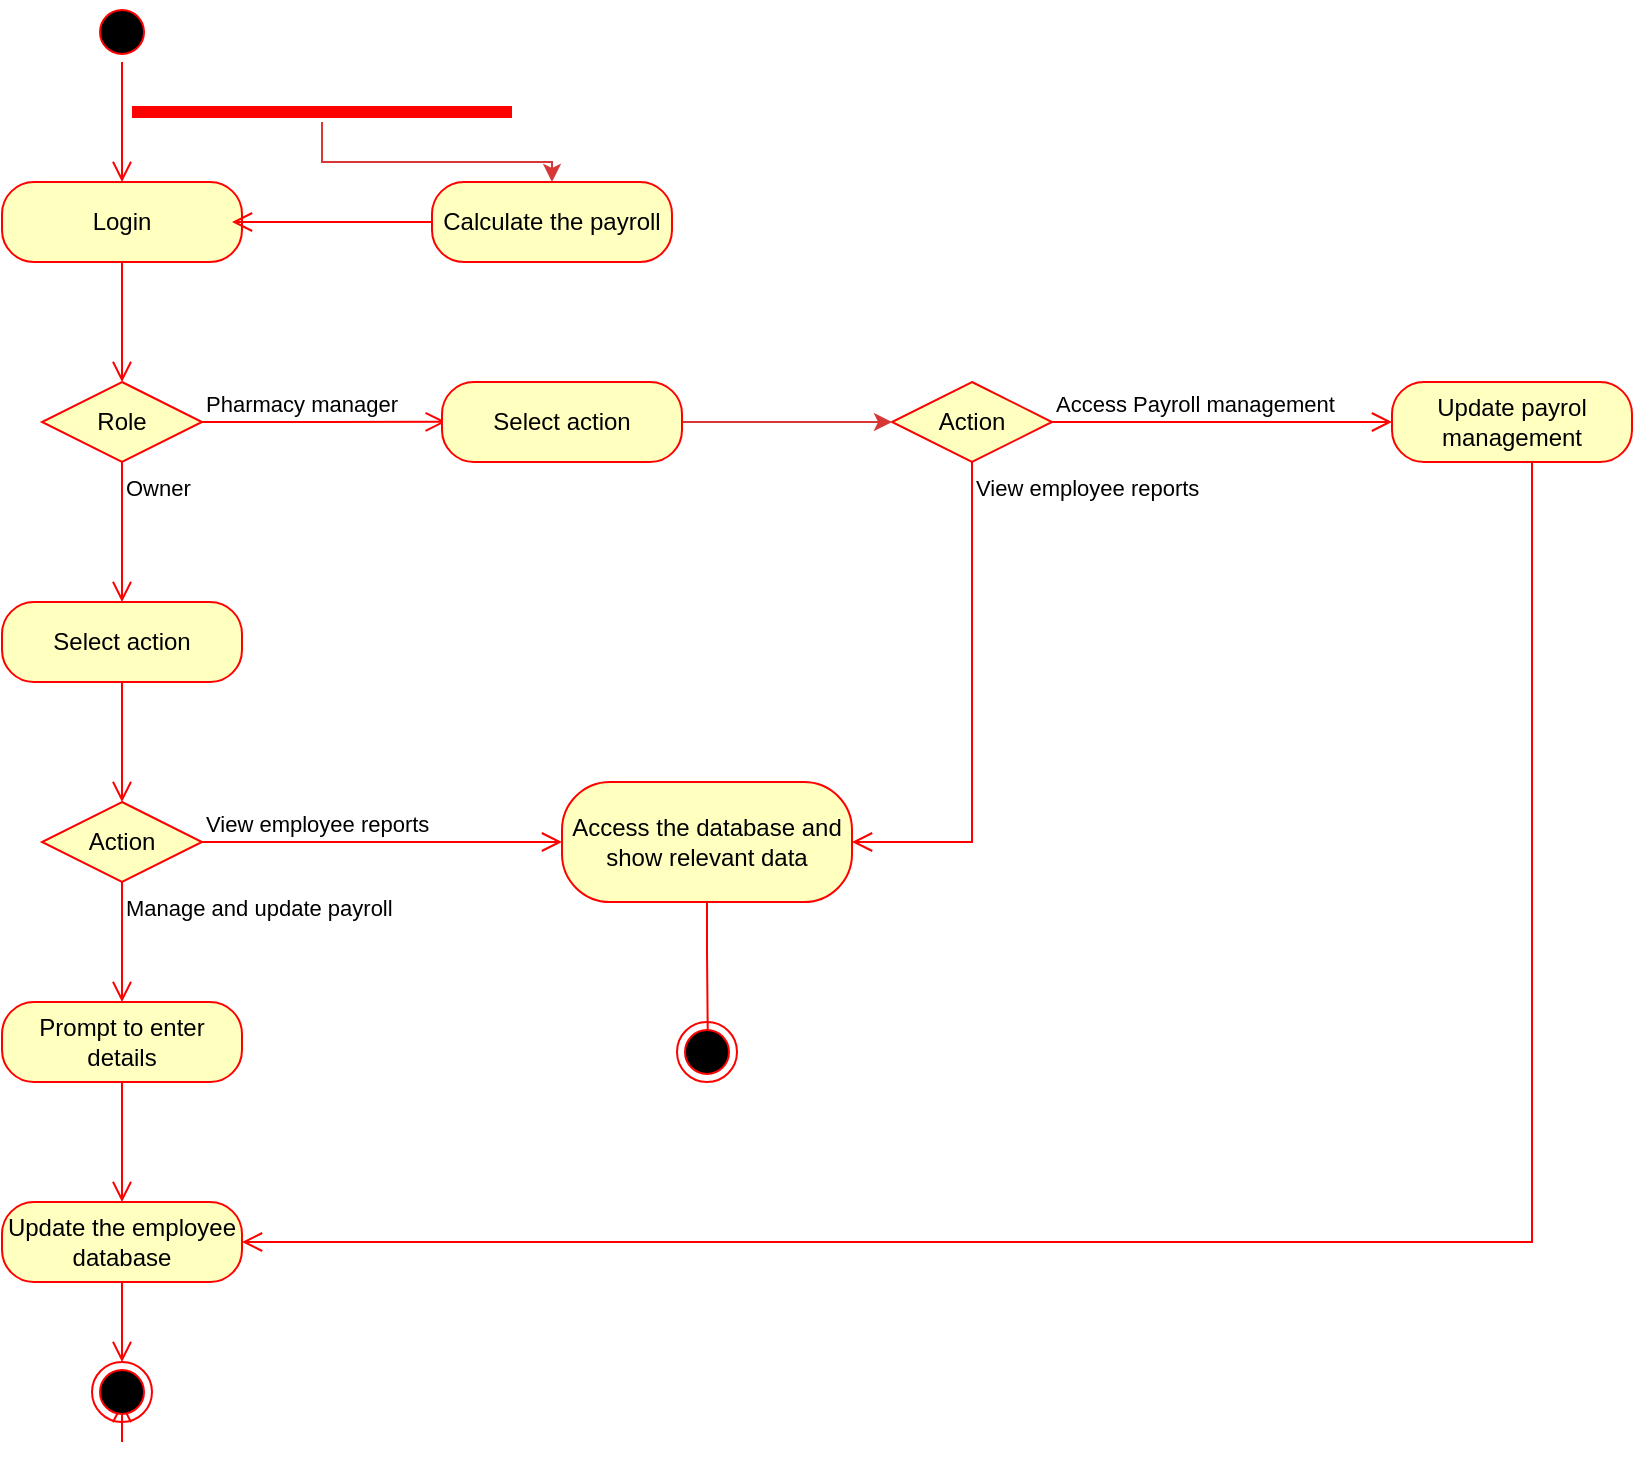 <mxfile version="24.2.2" type="device">
  <diagram name="Page-1" id="gipC9b2wfL6QUg08_dT6">
    <mxGraphModel dx="1224" dy="809" grid="1" gridSize="10" guides="1" tooltips="1" connect="1" arrows="1" fold="1" page="1" pageScale="1" pageWidth="850" pageHeight="1100" math="0" shadow="0">
      <root>
        <mxCell id="0" />
        <mxCell id="1" parent="0" />
        <mxCell id="29lC3EeTpKvnCGlV4LmH-1" value="" style="ellipse;html=1;shape=startState;fillColor=#000000;strokeColor=#ff0000;" parent="1" vertex="1">
          <mxGeometry x="130" y="10" width="30" height="30" as="geometry" />
        </mxCell>
        <mxCell id="29lC3EeTpKvnCGlV4LmH-2" value="" style="edgeStyle=orthogonalEdgeStyle;html=1;verticalAlign=bottom;endArrow=open;endSize=8;strokeColor=#ff0000;rounded=0;" parent="1" source="29lC3EeTpKvnCGlV4LmH-1" edge="1">
          <mxGeometry relative="1" as="geometry">
            <mxPoint x="145" y="100" as="targetPoint" />
          </mxGeometry>
        </mxCell>
        <mxCell id="29lC3EeTpKvnCGlV4LmH-3" value="Login" style="rounded=1;whiteSpace=wrap;html=1;arcSize=40;fontColor=#000000;fillColor=#ffffc0;strokeColor=#ff0000;" parent="1" vertex="1">
          <mxGeometry x="85" y="100" width="120" height="40" as="geometry" />
        </mxCell>
        <mxCell id="29lC3EeTpKvnCGlV4LmH-4" value="" style="edgeStyle=orthogonalEdgeStyle;html=1;verticalAlign=bottom;endArrow=open;endSize=8;strokeColor=#ff0000;rounded=0;" parent="1" source="29lC3EeTpKvnCGlV4LmH-3" edge="1">
          <mxGeometry relative="1" as="geometry">
            <mxPoint x="145" y="200" as="targetPoint" />
          </mxGeometry>
        </mxCell>
        <mxCell id="29lC3EeTpKvnCGlV4LmH-7" value="Role" style="rhombus;whiteSpace=wrap;html=1;fontColor=#000000;fillColor=#ffffc0;strokeColor=#ff0000;" parent="1" vertex="1">
          <mxGeometry x="105" y="200" width="80" height="40" as="geometry" />
        </mxCell>
        <mxCell id="29lC3EeTpKvnCGlV4LmH-8" value="Pharmacy manager" style="edgeStyle=orthogonalEdgeStyle;html=1;align=left;verticalAlign=bottom;endArrow=open;endSize=8;strokeColor=#ff0000;rounded=0;entryX=-0.026;entryY=0.498;entryDx=0;entryDy=0;entryPerimeter=0;" parent="1" source="29lC3EeTpKvnCGlV4LmH-7" edge="1">
          <mxGeometry x="-1" relative="1" as="geometry">
            <mxPoint x="306.88" y="219.92" as="targetPoint" />
          </mxGeometry>
        </mxCell>
        <mxCell id="29lC3EeTpKvnCGlV4LmH-9" value="Owner" style="edgeStyle=orthogonalEdgeStyle;html=1;align=left;verticalAlign=top;endArrow=open;endSize=8;strokeColor=#ff0000;rounded=0;" parent="1" source="29lC3EeTpKvnCGlV4LmH-7" edge="1">
          <mxGeometry x="-1" relative="1" as="geometry">
            <mxPoint x="145" y="310" as="targetPoint" />
          </mxGeometry>
        </mxCell>
        <mxCell id="29lC3EeTpKvnCGlV4LmH-10" value="Select action" style="rounded=1;whiteSpace=wrap;html=1;arcSize=40;fontColor=#000000;fillColor=#ffffc0;strokeColor=#ff0000;" parent="1" vertex="1">
          <mxGeometry x="85" y="310" width="120" height="40" as="geometry" />
        </mxCell>
        <mxCell id="29lC3EeTpKvnCGlV4LmH-11" value="" style="edgeStyle=orthogonalEdgeStyle;html=1;verticalAlign=bottom;endArrow=open;endSize=8;strokeColor=#ff0000;rounded=0;" parent="1" source="29lC3EeTpKvnCGlV4LmH-10" edge="1">
          <mxGeometry relative="1" as="geometry">
            <mxPoint x="145" y="410" as="targetPoint" />
          </mxGeometry>
        </mxCell>
        <mxCell id="29lC3EeTpKvnCGlV4LmH-12" value="Action" style="rhombus;whiteSpace=wrap;html=1;fontColor=#000000;fillColor=#ffffc0;strokeColor=#ff0000;" parent="1" vertex="1">
          <mxGeometry x="105" y="410" width="80" height="40" as="geometry" />
        </mxCell>
        <mxCell id="29lC3EeTpKvnCGlV4LmH-13" value="View employee reports" style="edgeStyle=orthogonalEdgeStyle;html=1;align=left;verticalAlign=bottom;endArrow=open;endSize=8;strokeColor=#ff0000;rounded=0;entryX=0;entryY=0.75;entryDx=0;entryDy=0;" parent="1" source="29lC3EeTpKvnCGlV4LmH-12" edge="1">
          <mxGeometry x="-1" relative="1" as="geometry">
            <mxPoint x="365" y="430" as="targetPoint" />
          </mxGeometry>
        </mxCell>
        <mxCell id="29lC3EeTpKvnCGlV4LmH-14" value="Manage and update payroll" style="edgeStyle=orthogonalEdgeStyle;html=1;align=left;verticalAlign=top;endArrow=open;endSize=8;strokeColor=#ff0000;rounded=0;" parent="1" source="29lC3EeTpKvnCGlV4LmH-12" edge="1">
          <mxGeometry x="-1" relative="1" as="geometry">
            <mxPoint x="145" y="510" as="targetPoint" />
          </mxGeometry>
        </mxCell>
        <mxCell id="29lC3EeTpKvnCGlV4LmH-15" value="Prompt to enter details" style="rounded=1;whiteSpace=wrap;html=1;arcSize=40;fontColor=#000000;fillColor=#ffffc0;strokeColor=#ff0000;" parent="1" vertex="1">
          <mxGeometry x="85" y="510" width="120" height="40" as="geometry" />
        </mxCell>
        <mxCell id="29lC3EeTpKvnCGlV4LmH-16" value="" style="edgeStyle=orthogonalEdgeStyle;html=1;verticalAlign=bottom;endArrow=open;endSize=8;strokeColor=#ff0000;rounded=0;" parent="1" source="29lC3EeTpKvnCGlV4LmH-15" edge="1">
          <mxGeometry relative="1" as="geometry">
            <mxPoint x="145" y="610" as="targetPoint" />
          </mxGeometry>
        </mxCell>
        <mxCell id="29lC3EeTpKvnCGlV4LmH-17" value="Update the employee database" style="rounded=1;whiteSpace=wrap;html=1;arcSize=40;fontColor=#000000;fillColor=#ffffc0;strokeColor=#ff0000;" parent="1" vertex="1">
          <mxGeometry x="85" y="610" width="120" height="40" as="geometry" />
        </mxCell>
        <mxCell id="29lC3EeTpKvnCGlV4LmH-18" value="" style="edgeStyle=orthogonalEdgeStyle;html=1;verticalAlign=bottom;endArrow=open;endSize=8;strokeColor=#ff0000;rounded=0;" parent="1" source="29lC3EeTpKvnCGlV4LmH-23" edge="1">
          <mxGeometry relative="1" as="geometry">
            <mxPoint x="145" y="710" as="targetPoint" />
          </mxGeometry>
        </mxCell>
        <mxCell id="29lC3EeTpKvnCGlV4LmH-21" value="Access the database and show relevant data" style="rounded=1;whiteSpace=wrap;html=1;arcSize=40;fontColor=#000000;fillColor=#ffffc0;strokeColor=#ff0000;" parent="1" vertex="1">
          <mxGeometry x="365" y="400" width="145" height="60" as="geometry" />
        </mxCell>
        <mxCell id="29lC3EeTpKvnCGlV4LmH-22" value="" style="edgeStyle=orthogonalEdgeStyle;html=1;verticalAlign=bottom;endArrow=open;endSize=8;strokeColor=#ff0000;rounded=0;" parent="1" source="29lC3EeTpKvnCGlV4LmH-21" edge="1">
          <mxGeometry relative="1" as="geometry">
            <mxPoint x="438" y="540" as="targetPoint" />
            <Array as="points">
              <mxPoint x="438" y="485" />
              <mxPoint x="438" y="510" />
            </Array>
          </mxGeometry>
        </mxCell>
        <mxCell id="29lC3EeTpKvnCGlV4LmH-24" value="" style="edgeStyle=orthogonalEdgeStyle;html=1;verticalAlign=bottom;endArrow=open;endSize=8;strokeColor=#ff0000;rounded=0;" parent="1" source="29lC3EeTpKvnCGlV4LmH-17" target="29lC3EeTpKvnCGlV4LmH-23" edge="1">
          <mxGeometry relative="1" as="geometry">
            <mxPoint x="145" y="710" as="targetPoint" />
            <mxPoint x="145" y="650" as="sourcePoint" />
          </mxGeometry>
        </mxCell>
        <mxCell id="29lC3EeTpKvnCGlV4LmH-23" value="" style="ellipse;html=1;shape=endState;fillColor=#000000;strokeColor=#ff0000;" parent="1" vertex="1">
          <mxGeometry x="130" y="690" width="30" height="30" as="geometry" />
        </mxCell>
        <mxCell id="29lC3EeTpKvnCGlV4LmH-25" value="" style="ellipse;html=1;shape=endState;fillColor=#000000;strokeColor=#ff0000;" parent="1" vertex="1">
          <mxGeometry x="422.5" y="520" width="30" height="30" as="geometry" />
        </mxCell>
        <mxCell id="29lC3EeTpKvnCGlV4LmH-26" value="Action" style="rhombus;whiteSpace=wrap;html=1;fontColor=#000000;fillColor=#ffffc0;strokeColor=#ff0000;" parent="1" vertex="1">
          <mxGeometry x="530" y="200" width="80" height="40" as="geometry" />
        </mxCell>
        <mxCell id="29lC3EeTpKvnCGlV4LmH-27" value="Access Payroll management" style="edgeStyle=orthogonalEdgeStyle;html=1;align=left;verticalAlign=bottom;endArrow=open;endSize=8;strokeColor=#ff0000;rounded=0;entryX=0;entryY=0.5;entryDx=0;entryDy=0;" parent="1" source="29lC3EeTpKvnCGlV4LmH-26" target="29lC3EeTpKvnCGlV4LmH-32" edge="1">
          <mxGeometry x="-1" relative="1" as="geometry">
            <mxPoint x="730" y="220" as="targetPoint" />
            <Array as="points" />
          </mxGeometry>
        </mxCell>
        <mxCell id="29lC3EeTpKvnCGlV4LmH-28" value="View employee reports" style="edgeStyle=orthogonalEdgeStyle;html=1;align=left;verticalAlign=top;endArrow=open;endSize=8;strokeColor=#ff0000;rounded=0;entryX=1;entryY=0.5;entryDx=0;entryDy=0;" parent="1" source="29lC3EeTpKvnCGlV4LmH-26" target="29lC3EeTpKvnCGlV4LmH-21" edge="1">
          <mxGeometry x="-1" relative="1" as="geometry">
            <mxPoint x="570" y="440" as="targetPoint" />
            <Array as="points">
              <mxPoint x="570" y="430" />
            </Array>
            <mxPoint as="offset" />
          </mxGeometry>
        </mxCell>
        <mxCell id="29lC3EeTpKvnCGlV4LmH-31" style="edgeStyle=orthogonalEdgeStyle;rounded=0;orthogonalLoop=1;jettySize=auto;html=1;strokeColor=#D73737;" parent="1" source="29lC3EeTpKvnCGlV4LmH-29" target="29lC3EeTpKvnCGlV4LmH-26" edge="1">
          <mxGeometry relative="1" as="geometry" />
        </mxCell>
        <mxCell id="29lC3EeTpKvnCGlV4LmH-29" value="Select action" style="rounded=1;whiteSpace=wrap;html=1;arcSize=40;fontColor=#000000;fillColor=#ffffc0;strokeColor=#ff0000;" parent="1" vertex="1">
          <mxGeometry x="305" y="200" width="120" height="40" as="geometry" />
        </mxCell>
        <mxCell id="29lC3EeTpKvnCGlV4LmH-32" value="Update payrol management" style="rounded=1;whiteSpace=wrap;html=1;arcSize=40;fontColor=#000000;fillColor=#ffffc0;strokeColor=#ff0000;" parent="1" vertex="1">
          <mxGeometry x="780" y="200" width="120" height="40" as="geometry" />
        </mxCell>
        <mxCell id="29lC3EeTpKvnCGlV4LmH-33" value="" style="edgeStyle=orthogonalEdgeStyle;html=1;verticalAlign=bottom;endArrow=open;endSize=8;strokeColor=#ff0000;rounded=0;entryX=1;entryY=0.5;entryDx=0;entryDy=0;" parent="1" source="29lC3EeTpKvnCGlV4LmH-32" target="29lC3EeTpKvnCGlV4LmH-17" edge="1">
          <mxGeometry relative="1" as="geometry">
            <mxPoint x="840" y="300" as="targetPoint" />
            <Array as="points">
              <mxPoint x="850" y="630" />
            </Array>
          </mxGeometry>
        </mxCell>
        <mxCell id="29lC3EeTpKvnCGlV4LmH-41" style="edgeStyle=orthogonalEdgeStyle;rounded=0;orthogonalLoop=1;jettySize=auto;html=1;entryX=0.5;entryY=0;entryDx=0;entryDy=0;strokeColor=#D73737;" parent="1" source="29lC3EeTpKvnCGlV4LmH-34" target="29lC3EeTpKvnCGlV4LmH-39" edge="1">
          <mxGeometry relative="1" as="geometry" />
        </mxCell>
        <mxCell id="29lC3EeTpKvnCGlV4LmH-34" value="" style="shape=line;html=1;strokeWidth=6;strokeColor=#ff0000;" parent="1" vertex="1">
          <mxGeometry x="150" y="60" width="190" height="10" as="geometry" />
        </mxCell>
        <mxCell id="29lC3EeTpKvnCGlV4LmH-39" value="Calculate the payroll" style="rounded=1;whiteSpace=wrap;html=1;arcSize=40;fontColor=#000000;fillColor=#ffffc0;strokeColor=#ff0000;" parent="1" vertex="1">
          <mxGeometry x="300" y="100" width="120" height="40" as="geometry" />
        </mxCell>
        <mxCell id="29lC3EeTpKvnCGlV4LmH-40" value="" style="edgeStyle=orthogonalEdgeStyle;html=1;verticalAlign=bottom;endArrow=open;endSize=8;strokeColor=#ff0000;rounded=0;" parent="1" source="29lC3EeTpKvnCGlV4LmH-39" edge="1">
          <mxGeometry relative="1" as="geometry">
            <mxPoint x="200" y="120" as="targetPoint" />
          </mxGeometry>
        </mxCell>
      </root>
    </mxGraphModel>
  </diagram>
</mxfile>
